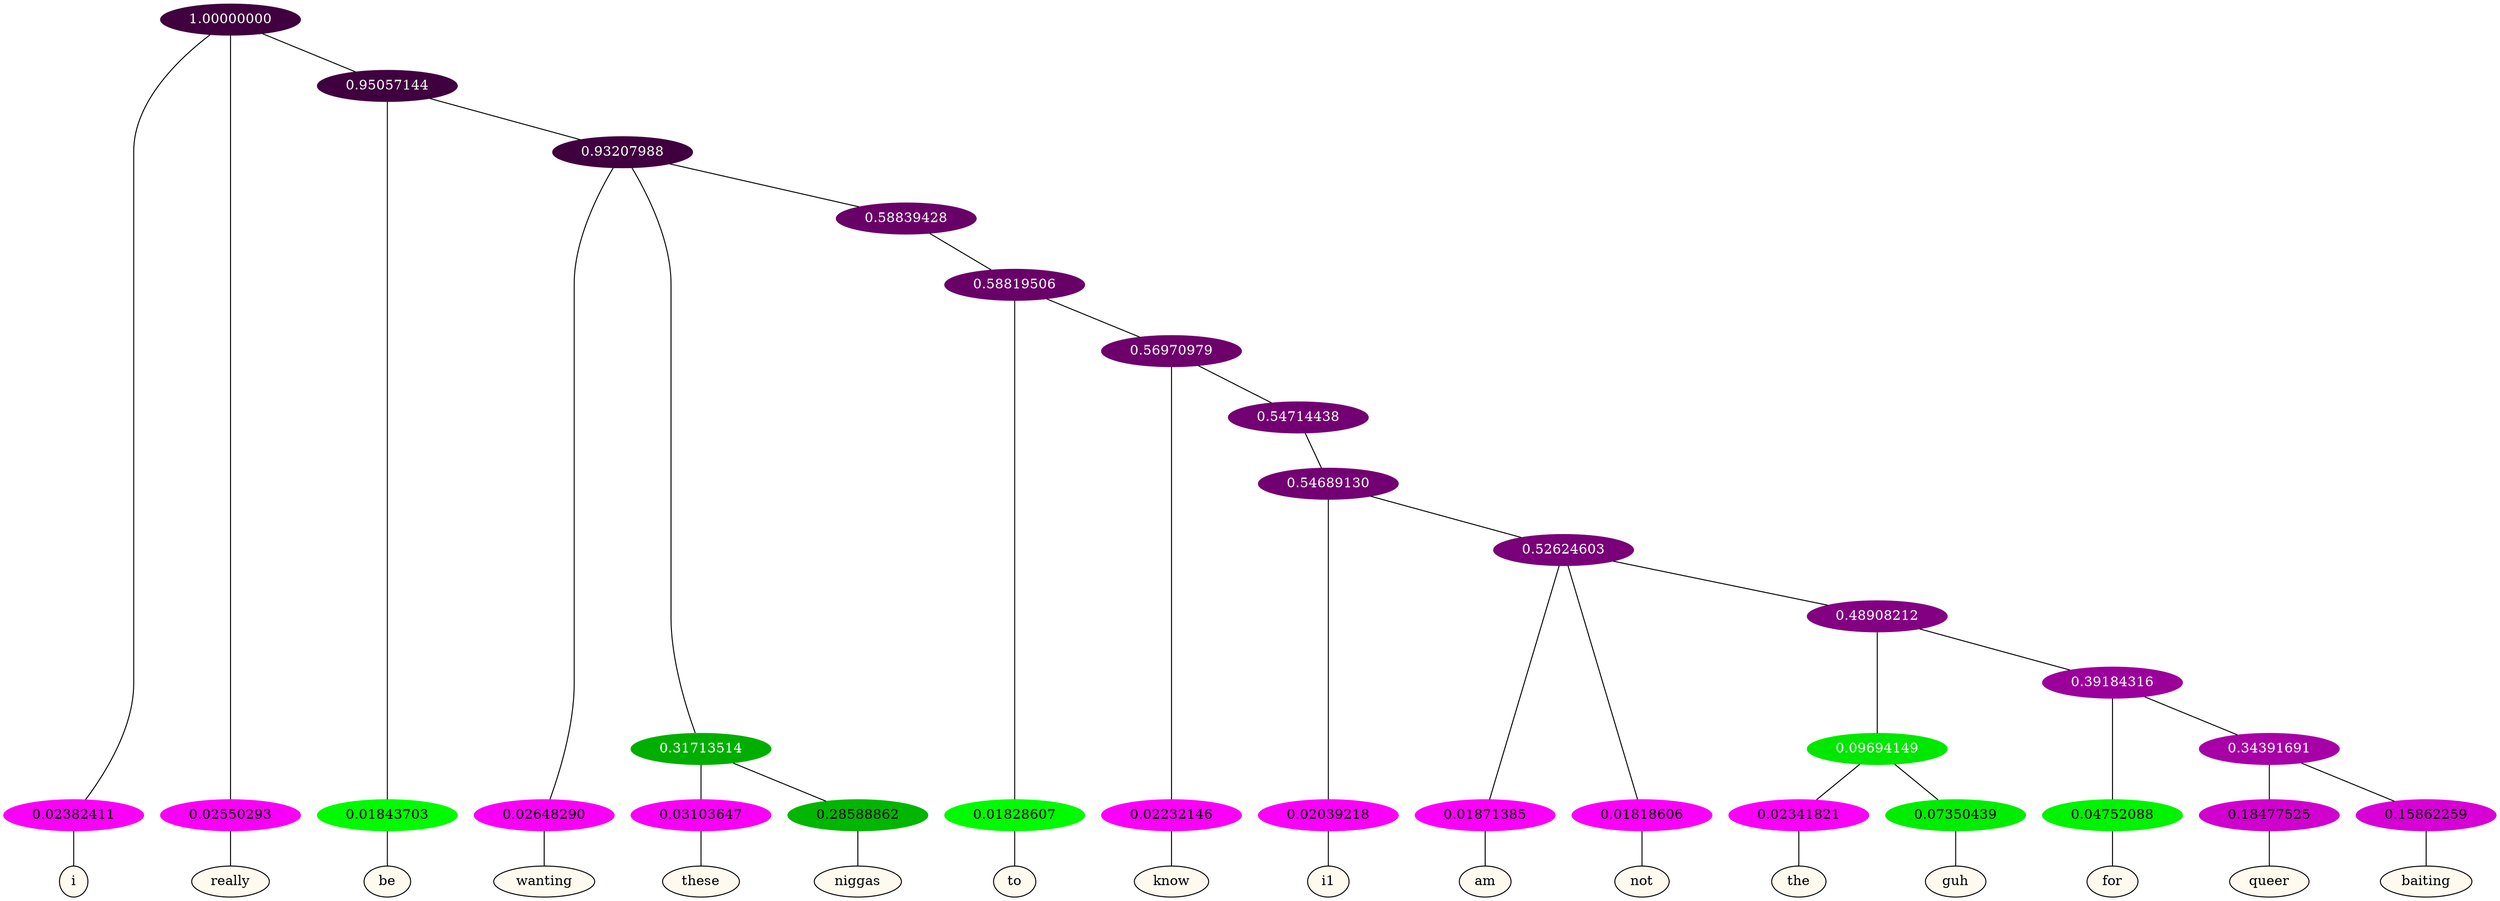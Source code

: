 graph {
	node [format=png height=0.15 nodesep=0.001 ordering=out overlap=prism overlap_scaling=0.01 ranksep=0.001 ratio=0.2 style=filled width=0.15]
	{
		rank=same
		a_w_1 [label=i color=black fillcolor=floralwhite style="filled,solid"]
		a_w_2 [label=really color=black fillcolor=floralwhite style="filled,solid"]
		a_w_4 [label=be color=black fillcolor=floralwhite style="filled,solid"]
		a_w_6 [label=wanting color=black fillcolor=floralwhite style="filled,solid"]
		a_w_9 [label=these color=black fillcolor=floralwhite style="filled,solid"]
		a_w_10 [label=niggas color=black fillcolor=floralwhite style="filled,solid"]
		a_w_12 [label=to color=black fillcolor=floralwhite style="filled,solid"]
		a_w_14 [label=know color=black fillcolor=floralwhite style="filled,solid"]
		a_w_17 [label=i1 color=black fillcolor=floralwhite style="filled,solid"]
		a_w_19 [label=am color=black fillcolor=floralwhite style="filled,solid"]
		a_w_20 [label=not color=black fillcolor=floralwhite style="filled,solid"]
		a_w_24 [label=the color=black fillcolor=floralwhite style="filled,solid"]
		a_w_25 [label=guh color=black fillcolor=floralwhite style="filled,solid"]
		a_w_26 [label=for color=black fillcolor=floralwhite style="filled,solid"]
		a_w_28 [label=queer color=black fillcolor=floralwhite style="filled,solid"]
		a_w_29 [label=baiting color=black fillcolor=floralwhite style="filled,solid"]
	}
	a_n_1 -- a_w_1
	a_n_2 -- a_w_2
	a_n_4 -- a_w_4
	a_n_6 -- a_w_6
	a_n_9 -- a_w_9
	a_n_10 -- a_w_10
	a_n_12 -- a_w_12
	a_n_14 -- a_w_14
	a_n_17 -- a_w_17
	a_n_19 -- a_w_19
	a_n_20 -- a_w_20
	a_n_24 -- a_w_24
	a_n_25 -- a_w_25
	a_n_26 -- a_w_26
	a_n_28 -- a_w_28
	a_n_29 -- a_w_29
	{
		rank=same
		a_n_1 [label=0.02382411 color="0.835 1.000 0.976" fontcolor=black]
		a_n_2 [label=0.02550293 color="0.835 1.000 0.974" fontcolor=black]
		a_n_4 [label=0.01843703 color="0.334 1.000 0.982" fontcolor=black]
		a_n_6 [label=0.02648290 color="0.835 1.000 0.974" fontcolor=black]
		a_n_9 [label=0.03103647 color="0.835 1.000 0.969" fontcolor=black]
		a_n_10 [label=0.28588862 color="0.334 1.000 0.714" fontcolor=black]
		a_n_12 [label=0.01828607 color="0.334 1.000 0.982" fontcolor=black]
		a_n_14 [label=0.02232146 color="0.835 1.000 0.978" fontcolor=black]
		a_n_17 [label=0.02039218 color="0.835 1.000 0.980" fontcolor=black]
		a_n_19 [label=0.01871385 color="0.835 1.000 0.981" fontcolor=black]
		a_n_20 [label=0.01818606 color="0.835 1.000 0.982" fontcolor=black]
		a_n_24 [label=0.02341821 color="0.835 1.000 0.977" fontcolor=black]
		a_n_25 [label=0.07350439 color="0.334 1.000 0.926" fontcolor=black]
		a_n_26 [label=0.04752088 color="0.334 1.000 0.952" fontcolor=black]
		a_n_28 [label=0.18477525 color="0.835 1.000 0.815" fontcolor=black]
		a_n_29 [label=0.15862259 color="0.835 1.000 0.841" fontcolor=black]
	}
	a_n_0 [label=1.00000000 color="0.835 1.000 0.250" fontcolor=grey99]
	a_n_0 -- a_n_1
	a_n_0 -- a_n_2
	a_n_3 [label=0.95057144 color="0.835 1.000 0.250" fontcolor=grey99]
	a_n_0 -- a_n_3
	a_n_3 -- a_n_4
	a_n_5 [label=0.93207988 color="0.835 1.000 0.250" fontcolor=grey99]
	a_n_3 -- a_n_5
	a_n_5 -- a_n_6
	a_n_7 [label=0.31713514 color="0.334 1.000 0.683" fontcolor=grey99]
	a_n_5 -- a_n_7
	a_n_8 [label=0.58839428 color="0.835 1.000 0.412" fontcolor=grey99]
	a_n_5 -- a_n_8
	a_n_7 -- a_n_9
	a_n_7 -- a_n_10
	a_n_11 [label=0.58819506 color="0.835 1.000 0.412" fontcolor=grey99]
	a_n_8 -- a_n_11
	a_n_11 -- a_n_12
	a_n_13 [label=0.56970979 color="0.835 1.000 0.430" fontcolor=grey99]
	a_n_11 -- a_n_13
	a_n_13 -- a_n_14
	a_n_15 [label=0.54714438 color="0.835 1.000 0.453" fontcolor=grey99]
	a_n_13 -- a_n_15
	a_n_16 [label=0.54689130 color="0.835 1.000 0.453" fontcolor=grey99]
	a_n_15 -- a_n_16
	a_n_16 -- a_n_17
	a_n_18 [label=0.52624603 color="0.835 1.000 0.474" fontcolor=grey99]
	a_n_16 -- a_n_18
	a_n_18 -- a_n_19
	a_n_18 -- a_n_20
	a_n_21 [label=0.48908212 color="0.835 1.000 0.511" fontcolor=grey99]
	a_n_18 -- a_n_21
	a_n_22 [label=0.09694149 color="0.334 1.000 0.903" fontcolor=grey99]
	a_n_21 -- a_n_22
	a_n_23 [label=0.39184316 color="0.835 1.000 0.608" fontcolor=grey99]
	a_n_21 -- a_n_23
	a_n_22 -- a_n_24
	a_n_22 -- a_n_25
	a_n_23 -- a_n_26
	a_n_27 [label=0.34391691 color="0.835 1.000 0.656" fontcolor=grey99]
	a_n_23 -- a_n_27
	a_n_27 -- a_n_28
	a_n_27 -- a_n_29
}
